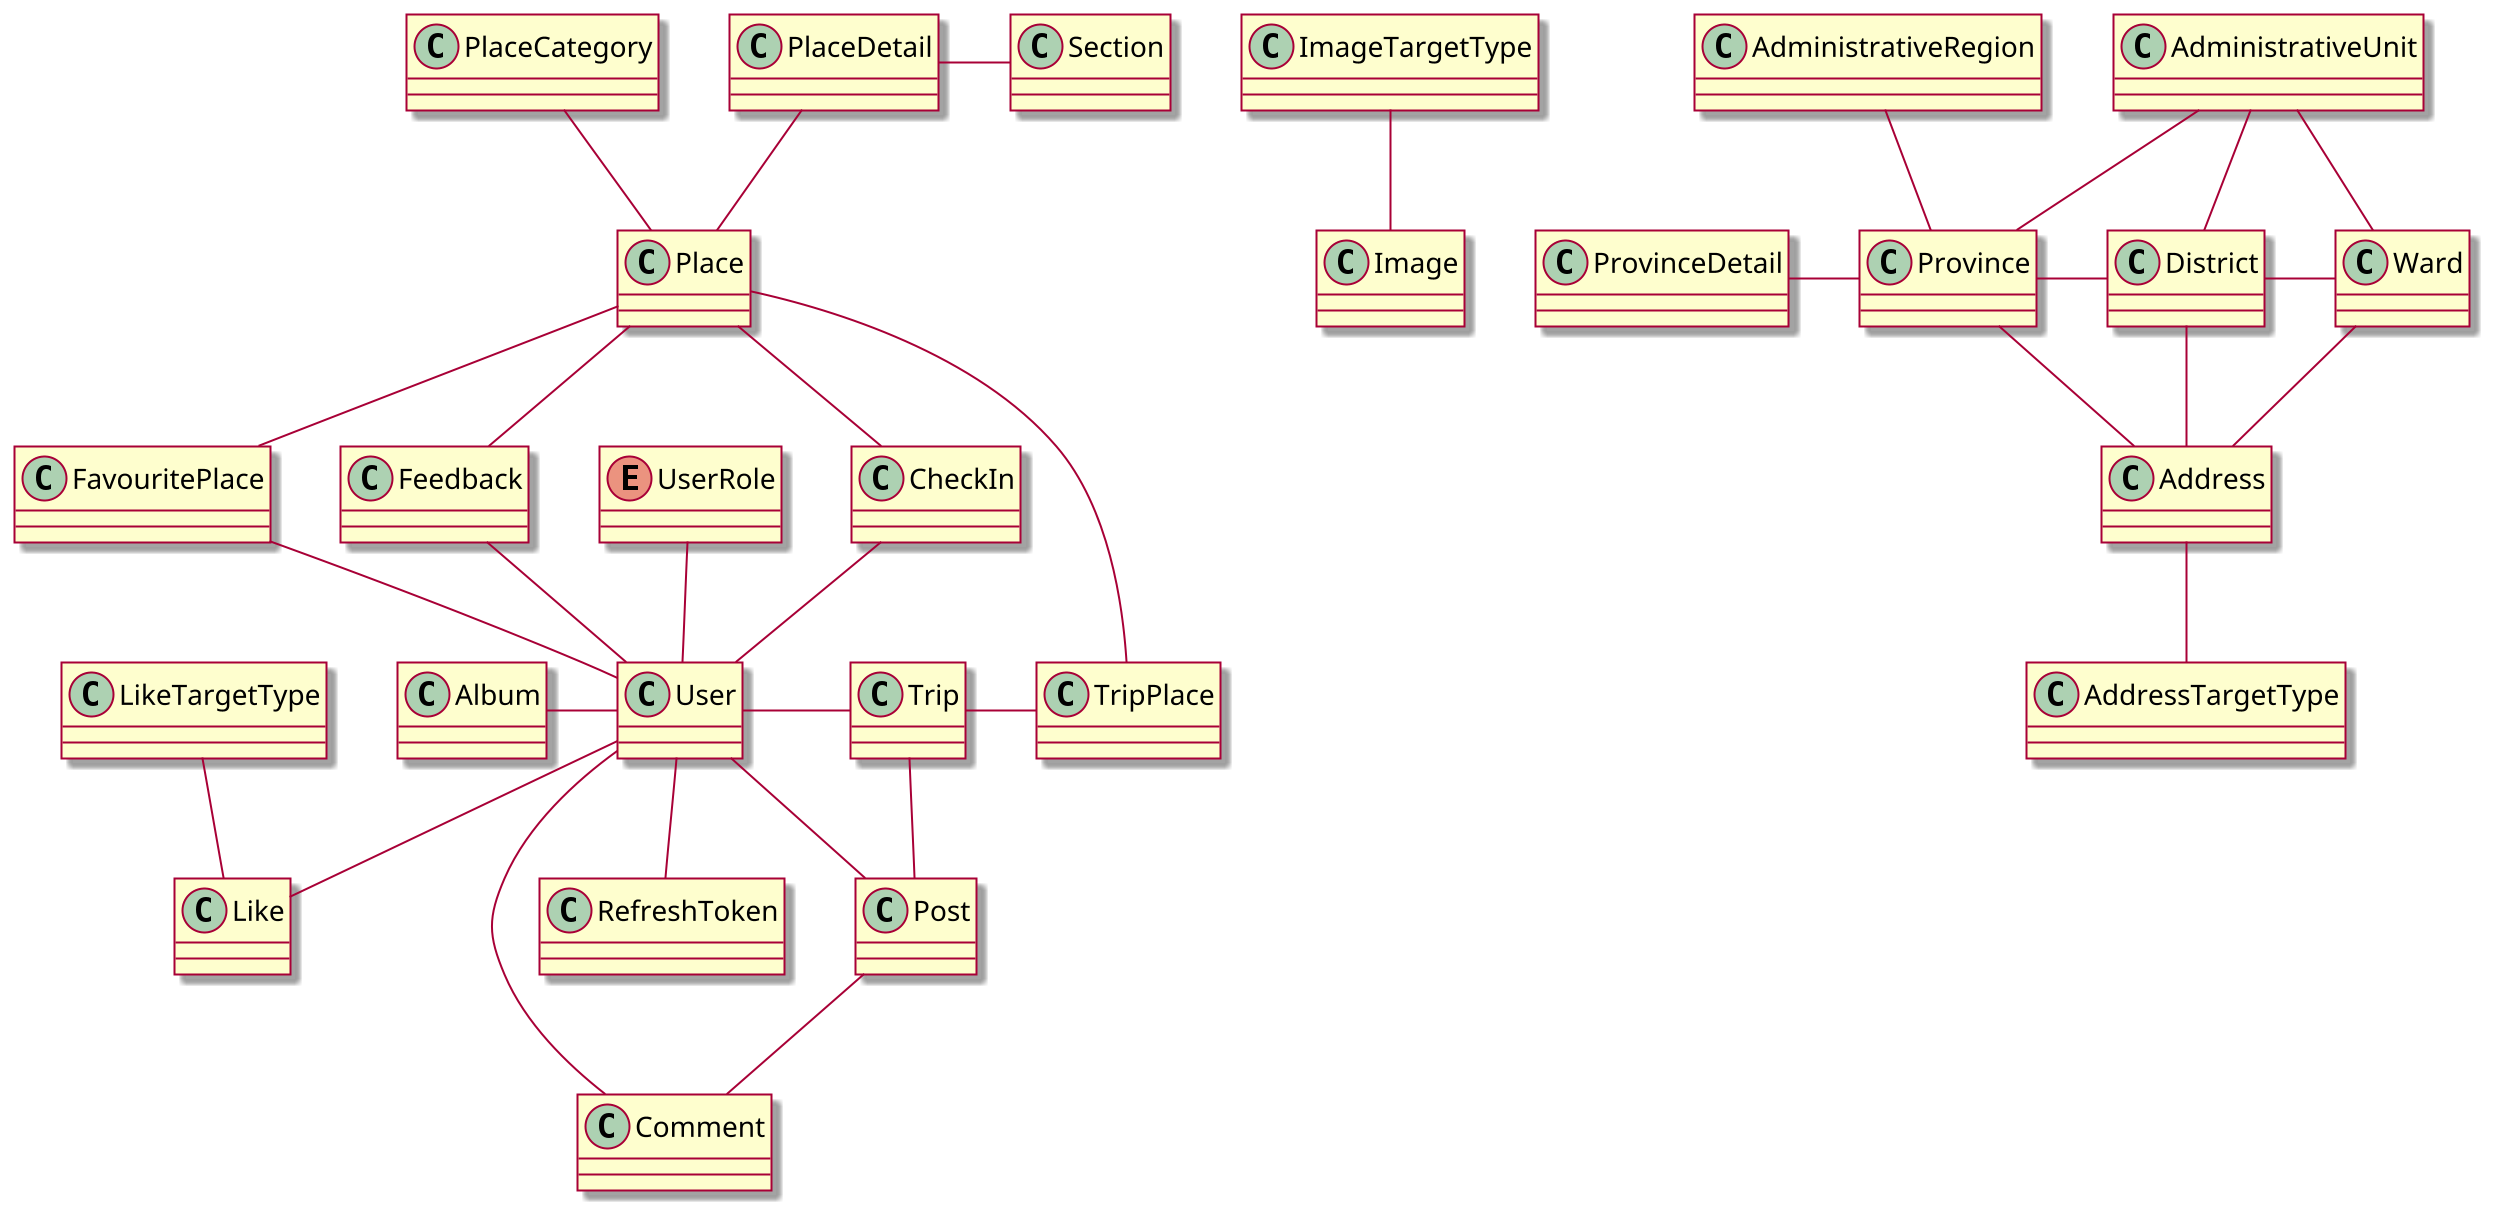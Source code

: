@startuml ClassConceptualDiagram

skin rose
scale 2

class Album {}


class User {
}

class Place {
}

class Feedback {
}

class Section {
}

class FavouritePlace {
}

class Trip {
}

class TripPlace {
}

class RefreshToken {
}

enum UserRole {
}

class PlaceCategory {
}

class Province {
}

class District {
}

class Ward {
}

class AdministrativeRegion {
}

class AdministrativeUnit {
}

class ProvinceDetail {
}

class Post {
}

class Comment {
}

class Like {
}

class CheckIn {
}

User -right- Trip
User -left- Album
User -up- FavouritePlace
User -down- RefreshToken
User -down- Post
User -down- Comment
User -up- CheckIn
User -down- Like
User -up- UserRole

' Album -left- AlbumImage
' Album -up- Place

Trip -right- TripPlace

Place -down- Feedback
Place -up- PlaceDetail
Place -up- PlaceCategory
' Place -up- PlaceImage
Place -down- FavouritePlace
Place -down- CheckIn
Place -down- TripPlace

PlaceDetail -right- Section


' Feedback -up- FeedbackImage
Feedback -right- User

Province -up- AdministrativeUnit
Province -up- AdministrativeRegion
Province -left- ProvinceDetail

District -up- AdministrativeUnit
District -left- Province

Ward -up- AdministrativeUnit
Ward -left- District

Post -down- Comment
' Post -up- Like
Post -up- Trip

' Comment -up- Like

Address -up- Province
Address -up- District
Address -up- Ward
Address -down- AddressTargetType

Image -up- ImageTargetType

Like -up- LikeTargetType

@enduml